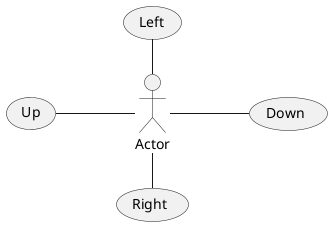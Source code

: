 @startuml
left to right direction

Actor -u- (Up)
Actor -l- (Left)
Actor -r- (Right)
Actor -d- (Down)

@enduml
